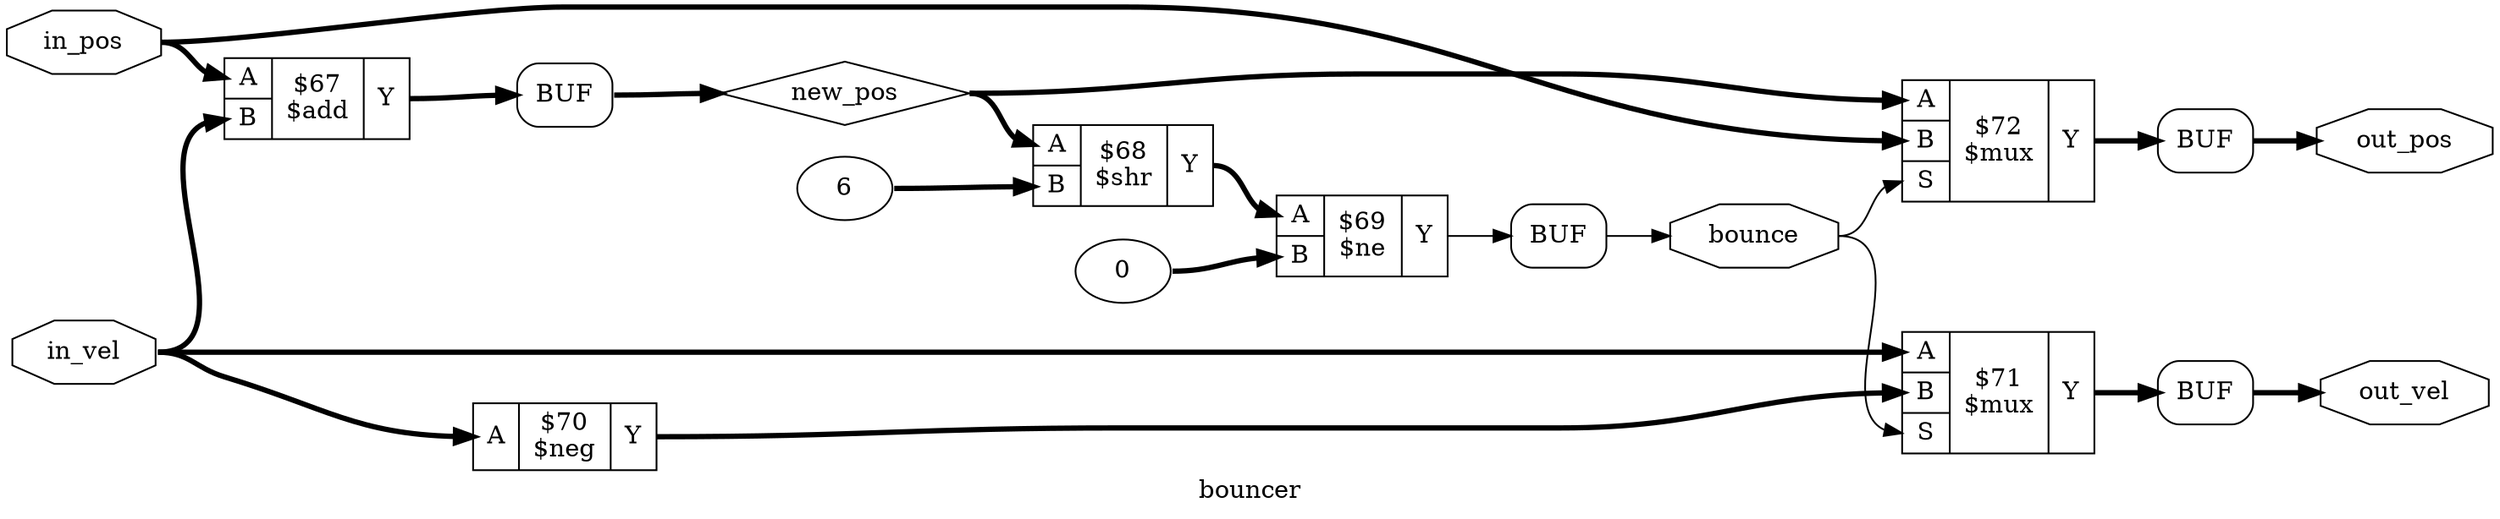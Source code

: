 digraph "bouncer" {
label="bouncer";
rankdir="LR";
remincross=true;
n7 [ shape=diamond, label="new_pos", color="black", fontcolor="black" ];
n8 [ shape=octagon, label="out_vel", color="black", fontcolor="black" ];
n9 [ shape=octagon, label="out_pos", color="black", fontcolor="black" ];
n10 [ shape=octagon, label="bounce", color="black", fontcolor="black" ];
n11 [ shape=octagon, label="in_vel", color="black", fontcolor="black" ];
n12 [ shape=octagon, label="in_pos", color="black", fontcolor="black" ];
c17 [ shape=record, label="{{<p13> A|<p14> B|<p15> S}|$72\n$mux|{<p16> Y}}" ];
c18 [ shape=record, label="{{<p13> A|<p14> B|<p15> S}|$71\n$mux|{<p16> Y}}" ];
c19 [ shape=record, label="{{<p13> A}|$70\n$neg|{<p16> Y}}" ];
v0 [ label="0" ];
c20 [ shape=record, label="{{<p13> A|<p14> B}|$69\n$ne|{<p16> Y}}" ];
v1 [ label="6" ];
c21 [ shape=record, label="{{<p13> A|<p14> B}|$68\n$shr|{<p16> Y}}" ];
c22 [ shape=record, label="{{<p13> A|<p14> B}|$67\n$add|{<p16> Y}}" ];
x2 [shape=box, style=rounded, label="BUF"];
x3 [shape=box, style=rounded, label="BUF"];
x4 [shape=box, style=rounded, label="BUF"];
x5 [shape=box, style=rounded, label="BUF"];
c17:p16:e -> x5:w:w [color="black", style="setlinewidth(3)", label=""];
x3:e:e -> n10:w [color="black", label=""];
n10:e -> c17:p15:w [color="black", label=""];
n10:e -> c18:p15:w [color="black", label=""];
n11:e -> c18:p13:w [color="black", style="setlinewidth(3)", label=""];
n11:e -> c19:p13:w [color="black", style="setlinewidth(3)", label=""];
n11:e -> c22:p14:w [color="black", style="setlinewidth(3)", label=""];
n12:e -> c17:p14:w [color="black", style="setlinewidth(3)", label=""];
n12:e -> c22:p13:w [color="black", style="setlinewidth(3)", label=""];
c18:p16:e -> x4:w:w [color="black", style="setlinewidth(3)", label=""];
c19:p16:e -> c18:p14:w [color="black", style="setlinewidth(3)", label=""];
c20:p16:e -> x3:w:w [color="black", label=""];
c21:p16:e -> c20:p13:w [color="black", style="setlinewidth(3)", label=""];
c22:p16:e -> x2:w:w [color="black", style="setlinewidth(3)", label=""];
x2:e:e -> n7:w [color="black", style="setlinewidth(3)", label=""];
n7:e -> c17:p13:w [color="black", style="setlinewidth(3)", label=""];
n7:e -> c21:p13:w [color="black", style="setlinewidth(3)", label=""];
x4:e:e -> n8:w [color="black", style="setlinewidth(3)", label=""];
x5:e:e -> n9:w [color="black", style="setlinewidth(3)", label=""];
v0:e -> c20:p14:w [color="black", style="setlinewidth(3)", label=""];
v1:e -> c21:p14:w [color="black", style="setlinewidth(3)", label=""];
}
digraph "pong" {
label="pong";
rankdir="LR";
remincross=true;
n30 [ shape=diamond, label="PLAY_SIZE", color="black", fontcolor="black" ];
n46 [ shape=diamond, label="ball_pos_next_y", color="black", fontcolor="black" ];
n47 [ shape=diamond, label="reset_ball", color="black", fontcolor="black" ];
n48 [ shape=diamond, label="ball_vel_y", color="black", fontcolor="black" ];
n49 [ shape=diamond, label="ball_vel_x", color="black", fontcolor="black" ];
n50 [ shape=octagon, label="ball_pos_y", color="black", fontcolor="black" ];
n51 [ shape=octagon, label="ball_pos_x", color="black", fontcolor="black" ];
n52 [ shape=octagon, label="paddle_p2", color="black", fontcolor="black" ];
n53 [ shape=octagon, label="paddle_p1", color="black", fontcolor="black" ];
n54 [ shape=octagon, label="score_p2", color="black", fontcolor="black" ];
n55 [ shape=octagon, label="score_p1", color="black", fontcolor="black" ];
n56 [ shape=octagon, label="in_p2", color="black", fontcolor="black" ];
n57 [ shape=octagon, label="in_p1", color="black", fontcolor="black" ];
n58 [ shape=octagon, label="reset", color="black", fontcolor="black" ];
n59 [ shape=octagon, label="clk", color="black", fontcolor="black" ];
c62 [ shape=record, label="{{<p60> A}|$65\n$neg|{<p61> Y}}" ];
c64 [ shape=record, label="{{<p60> A|<p63> B}|$64\n$logic_or|{<p61> Y}}" ];
c65 [ shape=record, label="{{<p60> A|<p63> B}|$63\n$le|{<p61> Y}}" ];
c66 [ shape=record, label="{{<p60> A}|$62\n$neg|{<p61> Y}}" ];
c67 [ shape=record, label="{{<p60> A}|$61\n$pos|{<p61> Y}}" ];
c68 [ shape=record, label="{{<p60> A|<p63> B}|$60\n$ge|{<p61> Y}}" ];
c69 [ shape=record, label="{{<p60> A|<p63> B}|$59\n$add|{<p61> Y}}" ];
c70 [ shape=record, label="{{<p60> A|<p63> B}|$58\n$add|{<p61> Y}}" ];
c71 [ shape=record, label="{{<p60> A|<p63> B}|$57\n$add|{<p61> Y}}" ];
c72 [ shape=record, label="{{<p60> A|<p63> B}|$56\n$add|{<p61> Y}}" ];
v0 [ label="1" ];
c73 [ shape=record, label="{{<p60> A|<p63> B}|$55\n$add|{<p61> Y}}" ];
c74 [ shape=record, label="{{<p60> A|<p63> B}|$54\n$lt|{<p61> Y}}" ];
c75 [ shape=record, label="{{<p60> A}|$53\n$neg|{<p61> Y}}" ];
c76 [ shape=record, label="{{<p60> A}|$52\n$pos|{<p61> Y}}" ];
v1 [ label="1" ];
c77 [ shape=record, label="{{<p60> A|<p63> B}|$51\n$add|{<p61> Y}}" ];
c78 [ shape=record, label="{{<p60> A|<p63> B}|$50\n$gt|{<p61> Y}}" ];
p2 [shape=box, style=rounded, label="PROC $66\npong.sv:38.9-38.23"];
x4 [ shape=record, style=rounded, label="<s0> 3:0 - 3:0 " ];
x5 [ shape=record, style=rounded, label="<s0> 3:0 - 3:0 " ];
p3 [shape=box, style=rounded, label="PROC $49\npong.sv:41.5-78.8"];
n10 [ shape=point ];
c69:p61:e -> n10:w [color="black", style="setlinewidth(3)", label=""];
n10:e -> c65:p60:w [color="black", style="setlinewidth(3)", label=""];
n10:e -> c68:p60:w [color="black", style="setlinewidth(3)", label=""];
n10:e -> p3:w [color="black", style="setlinewidth(3)", label=""];
c70:p61:e -> p3:w [color="black", style="setlinewidth(3)", label=""];
c71:p61:e -> p3:w [color="black", style="setlinewidth(3)", label=""];
n18 [ shape=diamond, label="$56_Y" ];
c72:p61:e -> n18:w [color="black", style="setlinewidth(3)", label=""];
c73:p61:e -> x4:s0:w [color="black", style="setlinewidth(3)", label=""];
c62:p61:e -> p3:w [color="black", style="setlinewidth(3)", label=""];
c74:p61:e -> p3:w [color="black", label=""];
c75:p61:e -> c74:p63:w [color="black", style="setlinewidth(3)", label=""];
c76:p61:e -> c75:p60:w [color="black", style="setlinewidth(3)", label=""];
c77:p61:e -> x5:s0:w [color="black", style="setlinewidth(3)", label=""];
c78:p61:e -> p3:w [color="black", label=""];
n30:e -> c67:p60:w [color="black", label=""];
n30:e -> c68:p63:w [color="black", label=""];
n30:e -> c76:p60:w [color="black", label=""];
n30:e -> c78:p63:w [color="black", label=""];
p3:e -> c70:p60:w [color="black", style="setlinewidth(3)", label=""];
p3:e -> c71:p60:w [color="black", style="setlinewidth(3)", label=""];
p3:e -> c73:p60:w [color="black", style="setlinewidth(3)", label=""];
p3:e -> c77:p60:w [color="black", style="setlinewidth(3)", label=""];
p3:e -> n46:w [color="black", style="setlinewidth(3)", label=""];
n46:e -> p3:w [color="black", style="setlinewidth(3)", label=""];
p2:e -> n47:w [color="black", label=""];
p3:e -> n47:w [color="black", label=""];
n47:e -> p3:w [color="black", label=""];
p3:e -> n48:w [color="black", style="setlinewidth(3)", label=""];
n48:e -> c62:p60:w [color="black", style="setlinewidth(3)", label=""];
n48:e -> c69:p63:w [color="black", style="setlinewidth(3)", label=""];
n48:e -> p3:w [color="black", style="setlinewidth(3)", label=""];
p3:e -> n49:w [color="black", style="setlinewidth(3)", label=""];
n49:e -> c72:p63:w [color="black", style="setlinewidth(3)", label=""];
n49:e -> p3:w [color="black", style="setlinewidth(3)", label=""];
c64:p61:e -> p3:w [color="black", label=""];
p3:e -> n50:w [color="black", style="setlinewidth(3)", label=""];
n50:e -> c69:p60:w [color="black", style="setlinewidth(3)", label=""];
n50:e -> p3:w [color="black", style="setlinewidth(3)", label=""];
p3:e -> n51:w [color="black", style="setlinewidth(3)", label=""];
n51:e -> c72:p60:w [color="black", style="setlinewidth(3)", label=""];
n51:e -> c74:p60:w [color="black", style="setlinewidth(3)", label=""];
n51:e -> c78:p60:w [color="black", style="setlinewidth(3)", label=""];
n51:e -> p3:w [color="black", style="setlinewidth(3)", label=""];
p3:e -> n52:w [color="black", style="setlinewidth(3)", label=""];
n52:e -> p3:w [color="black", style="setlinewidth(3)", label=""];
p3:e -> n53:w [color="black", style="setlinewidth(3)", label=""];
n53:e -> p3:w [color="black", style="setlinewidth(3)", label=""];
p3:e -> n54:w [color="black", style="setlinewidth(3)", label=""];
n54:e -> p3:w [color="black", style="setlinewidth(3)", label=""];
p3:e -> n55:w [color="black", style="setlinewidth(3)", label=""];
n55:e -> p3:w [color="black", style="setlinewidth(3)", label=""];
n56:e -> c70:p63:w [color="black", style="setlinewidth(3)", label=""];
n57:e -> c71:p63:w [color="black", style="setlinewidth(3)", label=""];
n58:e -> p3:w [color="black", label=""];
n59:e -> p3:w [color="black", label=""];
c65:p61:e -> c64:p63:w [color="black", label=""];
c66:p61:e -> c65:p63:w [color="black", style="setlinewidth(3)", label=""];
c67:p61:e -> c66:p60:w [color="black", style="setlinewidth(3)", label=""];
c68:p61:e -> c64:p60:w [color="black", label=""];
v0:e -> c73:p63:w [color="black", style="setlinewidth(3)", label=""];
v1:e -> c77:p63:w [color="black", style="setlinewidth(3)", label=""];
x4:e -> p3:w [color="black", style="setlinewidth(3)", label=""];
x5:e -> p3:w [color="black", style="setlinewidth(3)", label=""];
}
digraph "nibble7segment" {
label="nibble7segment";
rankdir="LR";
remincross=true;
n49 [ shape=octagon, label="z", color="black", fontcolor="black" ];
n50 [ shape=octagon, label="x", color="black", fontcolor="black" ];
c55 [ shape=record, label="{{<p51> A|<p52> B|<p53> S}|$48\n$mux|{<p54> Y}}" ];
v0 [ label="7'1111110" ];
c56 [ shape=record, label="{{<p51> A}|$47\n$pos|{<p54> Y}}" ];
c57 [ shape=record, label="{{<p51> A|<p52> B|<p53> S}|$46\n$mux|{<p54> Y}}" ];
v1 [ label="7'0110000" ];
c58 [ shape=record, label="{{<p51> A}|$45\n$pos|{<p54> Y}}" ];
c59 [ shape=record, label="{{<p51> A|<p52> B|<p53> S}|$44\n$mux|{<p54> Y}}" ];
v2 [ label="7'1101101" ];
c60 [ shape=record, label="{{<p51> A}|$43\n$pos|{<p54> Y}}" ];
c61 [ shape=record, label="{{<p51> A|<p52> B|<p53> S}|$42\n$mux|{<p54> Y}}" ];
v3 [ label="7'1111001" ];
c62 [ shape=record, label="{{<p51> A}|$41\n$pos|{<p54> Y}}" ];
c63 [ shape=record, label="{{<p51> A|<p52> B|<p53> S}|$40\n$mux|{<p54> Y}}" ];
v4 [ label="7'0110011" ];
c64 [ shape=record, label="{{<p51> A}|$39\n$pos|{<p54> Y}}" ];
c65 [ shape=record, label="{{<p51> A|<p52> B|<p53> S}|$38\n$mux|{<p54> Y}}" ];
v5 [ label="7'1011011" ];
c66 [ shape=record, label="{{<p51> A}|$37\n$pos|{<p54> Y}}" ];
c67 [ shape=record, label="{{<p51> A|<p52> B|<p53> S}|$36\n$mux|{<p54> Y}}" ];
v6 [ label="7'1011111" ];
c68 [ shape=record, label="{{<p51> A}|$35\n$pos|{<p54> Y}}" ];
c69 [ shape=record, label="{{<p51> A|<p52> B|<p53> S}|$34\n$mux|{<p54> Y}}" ];
v7 [ label="7'1110000" ];
c70 [ shape=record, label="{{<p51> A}|$33\n$pos|{<p54> Y}}" ];
c71 [ shape=record, label="{{<p51> A|<p52> B|<p53> S}|$32\n$mux|{<p54> Y}}" ];
v8 [ label="7'1111111" ];
c72 [ shape=record, label="{{<p51> A}|$31\n$pos|{<p54> Y}}" ];
c73 [ shape=record, label="{{<p51> A|<p52> B|<p53> S}|$30\n$mux|{<p54> Y}}" ];
v9 [ label="7'1111011" ];
c74 [ shape=record, label="{{<p51> A}|$29\n$pos|{<p54> Y}}" ];
c75 [ shape=record, label="{{<p51> A|<p52> B|<p53> S}|$28\n$mux|{<p54> Y}}" ];
v10 [ label="7'1110111" ];
c76 [ shape=record, label="{{<p51> A}|$27\n$pos|{<p54> Y}}" ];
c77 [ shape=record, label="{{<p51> A|<p52> B|<p53> S}|$26\n$mux|{<p54> Y}}" ];
v11 [ label="7'0011111" ];
c78 [ shape=record, label="{{<p51> A}|$25\n$pos|{<p54> Y}}" ];
c79 [ shape=record, label="{{<p51> A|<p52> B|<p53> S}|$24\n$mux|{<p54> Y}}" ];
v12 [ label="7'1001110" ];
c80 [ shape=record, label="{{<p51> A}|$23\n$pos|{<p54> Y}}" ];
c81 [ shape=record, label="{{<p51> A|<p52> B|<p53> S}|$22\n$mux|{<p54> Y}}" ];
v13 [ label="7'0111101" ];
c82 [ shape=record, label="{{<p51> A}|$21\n$pos|{<p54> Y}}" ];
c83 [ shape=record, label="{{<p51> A|<p52> B|<p53> S}|$20\n$mux|{<p54> Y}}" ];
v14 [ label="7'1001111" ];
c84 [ shape=record, label="{{<p51> A}|$19\n$pos|{<p54> Y}}" ];
v15 [ label="0" ];
c85 [ shape=record, label="{{<p51> A|<p52> B|<p53> S}|$18\n$mux|{<p54> Y}}" ];
v16 [ label="7'1000111" ];
c86 [ shape=record, label="{{<p51> A}|$17\n$pos|{<p54> Y}}" ];
v17 [ label="4'1111" ];
c87 [ shape=record, label="{{<p51> A|<p52> B}|$16\n$eq|{<p54> Y}}" ];
v18 [ label="4'1110" ];
c88 [ shape=record, label="{{<p51> A|<p52> B}|$15\n$eq|{<p54> Y}}" ];
v19 [ label="4'1101" ];
c89 [ shape=record, label="{{<p51> A|<p52> B}|$14\n$eq|{<p54> Y}}" ];
v20 [ label="4'1100" ];
c90 [ shape=record, label="{{<p51> A|<p52> B}|$13\n$eq|{<p54> Y}}" ];
v21 [ label="4'1011" ];
c91 [ shape=record, label="{{<p51> A|<p52> B}|$12\n$eq|{<p54> Y}}" ];
v22 [ label="4'1010" ];
c92 [ shape=record, label="{{<p51> A|<p52> B}|$11\n$eq|{<p54> Y}}" ];
v23 [ label="4'1001" ];
c93 [ shape=record, label="{{<p51> A|<p52> B}|$10\n$eq|{<p54> Y}}" ];
v24 [ label="4'1000" ];
c94 [ shape=record, label="{{<p51> A|<p52> B}|$9\n$eq|{<p54> Y}}" ];
v25 [ label="4'0111" ];
c95 [ shape=record, label="{{<p51> A|<p52> B}|$8\n$eq|{<p54> Y}}" ];
v26 [ label="4'0110" ];
c96 [ shape=record, label="{{<p51> A|<p52> B}|$7\n$eq|{<p54> Y}}" ];
v27 [ label="4'0101" ];
c97 [ shape=record, label="{{<p51> A|<p52> B}|$6\n$eq|{<p54> Y}}" ];
v28 [ label="4'0100" ];
c98 [ shape=record, label="{{<p51> A|<p52> B}|$5\n$eq|{<p54> Y}}" ];
v29 [ label="4'0011" ];
c99 [ shape=record, label="{{<p51> A|<p52> B}|$4\n$eq|{<p54> Y}}" ];
v30 [ label="4'0010" ];
c100 [ shape=record, label="{{<p51> A|<p52> B}|$3\n$eq|{<p54> Y}}" ];
v31 [ label="4'0001" ];
c101 [ shape=record, label="{{<p51> A|<p52> B}|$2\n$eq|{<p54> Y}}" ];
v32 [ label="4'0000" ];
c102 [ shape=record, label="{{<p51> A|<p52> B}|$1\n$eq|{<p54> Y}}" ];
x33 [ shape=record, style=rounded, label="<s0> 6:0 - 6:0 " ];
c55:p54:e -> x33:s0:w [color="black", style="setlinewidth(3)", label=""];
c64:p54:e -> c63:p52:w [color="black", style="setlinewidth(3)", label=""];
c65:p54:e -> c63:p51:w [color="black", style="setlinewidth(3)", label=""];
c66:p54:e -> c65:p52:w [color="black", style="setlinewidth(3)", label=""];
c67:p54:e -> c65:p51:w [color="black", style="setlinewidth(3)", label=""];
c68:p54:e -> c67:p52:w [color="black", style="setlinewidth(3)", label=""];
c69:p54:e -> c67:p51:w [color="black", style="setlinewidth(3)", label=""];
c70:p54:e -> c69:p52:w [color="black", style="setlinewidth(3)", label=""];
c71:p54:e -> c69:p51:w [color="black", style="setlinewidth(3)", label=""];
c72:p54:e -> c71:p52:w [color="black", style="setlinewidth(3)", label=""];
c73:p54:e -> c71:p51:w [color="black", style="setlinewidth(3)", label=""];
c56:p54:e -> c55:p52:w [color="black", style="setlinewidth(3)", label=""];
c74:p54:e -> c73:p52:w [color="black", style="setlinewidth(3)", label=""];
c75:p54:e -> c73:p51:w [color="black", style="setlinewidth(3)", label=""];
c76:p54:e -> c75:p52:w [color="black", style="setlinewidth(3)", label=""];
c77:p54:e -> c75:p51:w [color="black", style="setlinewidth(3)", label=""];
c78:p54:e -> c77:p52:w [color="black", style="setlinewidth(3)", label=""];
c79:p54:e -> c77:p51:w [color="black", style="setlinewidth(3)", label=""];
c80:p54:e -> c79:p52:w [color="black", style="setlinewidth(3)", label=""];
c81:p54:e -> c79:p51:w [color="black", style="setlinewidth(3)", label=""];
c82:p54:e -> c81:p52:w [color="black", style="setlinewidth(3)", label=""];
c83:p54:e -> c81:p51:w [color="black", style="setlinewidth(3)", label=""];
c57:p54:e -> c55:p51:w [color="black", style="setlinewidth(3)", label=""];
c84:p54:e -> c83:p52:w [color="black", style="setlinewidth(3)", label=""];
c85:p54:e -> c83:p51:w [color="black", style="setlinewidth(3)", label=""];
c86:p54:e -> c85:p52:w [color="black", style="setlinewidth(3)", label=""];
c87:p54:e -> c85:p53:w [color="black", label=""];
c88:p54:e -> c83:p53:w [color="black", label=""];
c89:p54:e -> c81:p53:w [color="black", label=""];
c90:p54:e -> c79:p53:w [color="black", label=""];
c91:p54:e -> c77:p53:w [color="black", label=""];
c92:p54:e -> c75:p53:w [color="black", label=""];
c93:p54:e -> c73:p53:w [color="black", label=""];
c58:p54:e -> c57:p52:w [color="black", style="setlinewidth(3)", label=""];
c94:p54:e -> c71:p53:w [color="black", label=""];
c95:p54:e -> c69:p53:w [color="black", label=""];
c96:p54:e -> c67:p53:w [color="black", label=""];
c97:p54:e -> c65:p53:w [color="black", label=""];
c98:p54:e -> c63:p53:w [color="black", label=""];
c99:p54:e -> c61:p53:w [color="black", label=""];
c100:p54:e -> c59:p53:w [color="black", label=""];
c101:p54:e -> c57:p53:w [color="black", label=""];
c102:p54:e -> c55:p53:w [color="black", label=""];
x33:e -> n49:w [color="black", style="setlinewidth(3)", label=""];
c59:p54:e -> c57:p51:w [color="black", style="setlinewidth(3)", label=""];
n50:e -> c100:p51:w [color="black", style="setlinewidth(3)", label=""];
n50:e -> c101:p51:w [color="black", style="setlinewidth(3)", label=""];
n50:e -> c102:p51:w [color="black", style="setlinewidth(3)", label=""];
n50:e -> c87:p51:w [color="black", style="setlinewidth(3)", label=""];
n50:e -> c88:p51:w [color="black", style="setlinewidth(3)", label=""];
n50:e -> c89:p51:w [color="black", style="setlinewidth(3)", label=""];
n50:e -> c90:p51:w [color="black", style="setlinewidth(3)", label=""];
n50:e -> c91:p51:w [color="black", style="setlinewidth(3)", label=""];
n50:e -> c92:p51:w [color="black", style="setlinewidth(3)", label=""];
n50:e -> c93:p51:w [color="black", style="setlinewidth(3)", label=""];
n50:e -> c94:p51:w [color="black", style="setlinewidth(3)", label=""];
n50:e -> c95:p51:w [color="black", style="setlinewidth(3)", label=""];
n50:e -> c96:p51:w [color="black", style="setlinewidth(3)", label=""];
n50:e -> c97:p51:w [color="black", style="setlinewidth(3)", label=""];
n50:e -> c98:p51:w [color="black", style="setlinewidth(3)", label=""];
n50:e -> c99:p51:w [color="black", style="setlinewidth(3)", label=""];
c60:p54:e -> c59:p52:w [color="black", style="setlinewidth(3)", label=""];
c61:p54:e -> c59:p51:w [color="black", style="setlinewidth(3)", label=""];
c62:p54:e -> c61:p52:w [color="black", style="setlinewidth(3)", label=""];
c63:p54:e -> c61:p51:w [color="black", style="setlinewidth(3)", label=""];
v0:e -> c56:p51:w [color="black", style="setlinewidth(3)", label=""];
v1:e -> c58:p51:w [color="black", style="setlinewidth(3)", label=""];
v10:e -> c76:p51:w [color="black", style="setlinewidth(3)", label=""];
v11:e -> c78:p51:w [color="black", style="setlinewidth(3)", label=""];
v12:e -> c80:p51:w [color="black", style="setlinewidth(3)", label=""];
v13:e -> c82:p51:w [color="black", style="setlinewidth(3)", label=""];
v14:e -> c84:p51:w [color="black", style="setlinewidth(3)", label=""];
v15:e -> c85:p51:w [color="black", style="setlinewidth(3)", label=""];
v16:e -> c86:p51:w [color="black", style="setlinewidth(3)", label=""];
v17:e -> c87:p52:w [color="black", style="setlinewidth(3)", label=""];
v18:e -> c88:p52:w [color="black", style="setlinewidth(3)", label=""];
v19:e -> c89:p52:w [color="black", style="setlinewidth(3)", label=""];
v2:e -> c60:p51:w [color="black", style="setlinewidth(3)", label=""];
v20:e -> c90:p52:w [color="black", style="setlinewidth(3)", label=""];
v21:e -> c91:p52:w [color="black", style="setlinewidth(3)", label=""];
v22:e -> c92:p52:w [color="black", style="setlinewidth(3)", label=""];
v23:e -> c93:p52:w [color="black", style="setlinewidth(3)", label=""];
v24:e -> c94:p52:w [color="black", style="setlinewidth(3)", label=""];
v25:e -> c95:p52:w [color="black", style="setlinewidth(3)", label=""];
v26:e -> c96:p52:w [color="black", style="setlinewidth(3)", label=""];
v27:e -> c97:p52:w [color="black", style="setlinewidth(3)", label=""];
v28:e -> c98:p52:w [color="black", style="setlinewidth(3)", label=""];
v29:e -> c99:p52:w [color="black", style="setlinewidth(3)", label=""];
v3:e -> c62:p51:w [color="black", style="setlinewidth(3)", label=""];
v30:e -> c100:p52:w [color="black", style="setlinewidth(3)", label=""];
v31:e -> c101:p52:w [color="black", style="setlinewidth(3)", label=""];
v32:e -> c102:p52:w [color="black", style="setlinewidth(3)", label=""];
v4:e -> c64:p51:w [color="black", style="setlinewidth(3)", label=""];
v5:e -> c66:p51:w [color="black", style="setlinewidth(3)", label=""];
v6:e -> c68:p51:w [color="black", style="setlinewidth(3)", label=""];
v7:e -> c70:p51:w [color="black", style="setlinewidth(3)", label=""];
v8:e -> c72:p51:w [color="black", style="setlinewidth(3)", label=""];
v9:e -> c74:p51:w [color="black", style="setlinewidth(3)", label=""];
}
